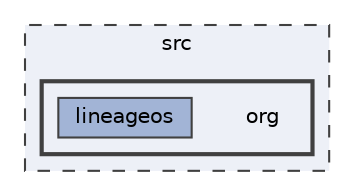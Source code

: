 digraph "src/org"
{
 // LATEX_PDF_SIZE
  bgcolor="transparent";
  edge [fontname=Helvetica,fontsize=10,labelfontname=Helvetica,labelfontsize=10];
  node [fontname=Helvetica,fontsize=10,shape=box,height=0.2,width=0.4];
  compound=true
  subgraph clusterdir_68267d1309a1af8e8297ef4c3efbcdba {
    graph [ bgcolor="#edf0f7", pencolor="grey25", label="src", fontname=Helvetica,fontsize=10 style="filled,dashed", URL="dir_68267d1309a1af8e8297ef4c3efbcdba.html",tooltip=""]
  subgraph clusterdir_b8e0663afee48cb679b74bbd21bdf843 {
    graph [ bgcolor="#edf0f7", pencolor="grey25", label="", fontname=Helvetica,fontsize=10 style="filled,bold", URL="dir_b8e0663afee48cb679b74bbd21bdf843.html",tooltip=""]
    dir_b8e0663afee48cb679b74bbd21bdf843 [shape=plaintext, label="org"];
  dir_370b75c8f1a7114d66c67607603bb882 [label="lineageos", fillcolor="#a2b4d6", color="grey25", style="filled", URL="dir_370b75c8f1a7114d66c67607603bb882.html",tooltip=""];
  }
  }
}
